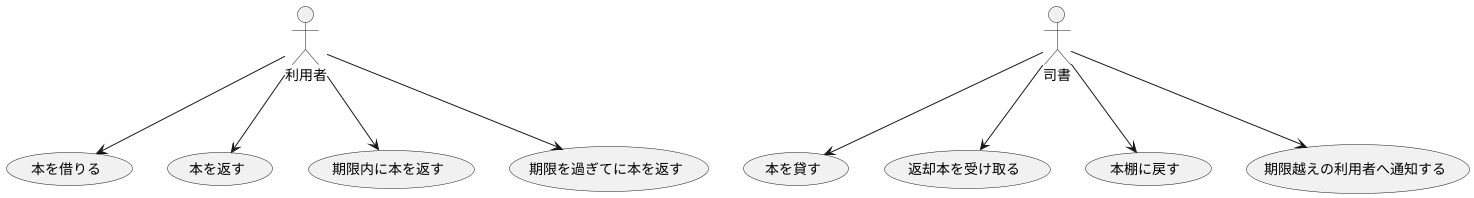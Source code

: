 @startuml
:利用者: --> (本を借りる)
:利用者: --> (本を返す)
:利用者: --> (期限内に本を返す)
:利用者: --> (期限を過ぎてに本を返す)

:司書: --> (本を貸す)
:司書: --> (返却本を受け取る)
:司書: --> (本棚に戻す)
:司書: --> (期限越えの利用者へ通知する)

@enduml